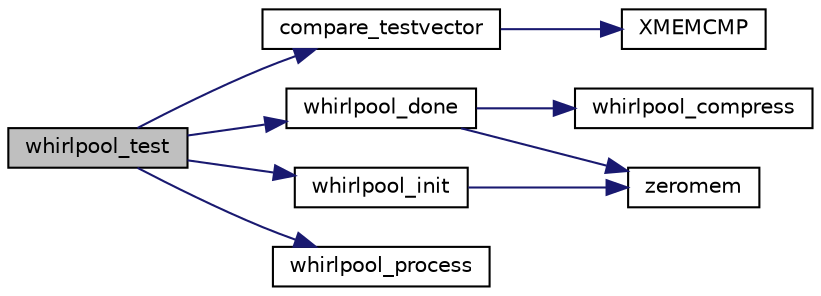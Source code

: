 digraph "whirlpool_test"
{
 // LATEX_PDF_SIZE
  edge [fontname="Helvetica",fontsize="10",labelfontname="Helvetica",labelfontsize="10"];
  node [fontname="Helvetica",fontsize="10",shape=record];
  rankdir="LR";
  Node16 [label="whirlpool_test",height=0.2,width=0.4,color="black", fillcolor="grey75", style="filled", fontcolor="black",tooltip="Self-test the hash."];
  Node16 -> Node17 [color="midnightblue",fontsize="10",style="solid",fontname="Helvetica"];
  Node17 [label="compare_testvector",height=0.2,width=0.4,color="black", fillcolor="white", style="filled",URL="$tomcrypt__misc_8h.html#a7764a7f27897c6182335752df00b5f8e",tooltip="Compare two test-vectors."];
  Node17 -> Node18 [color="midnightblue",fontsize="10",style="solid",fontname="Helvetica"];
  Node18 [label="XMEMCMP",height=0.2,width=0.4,color="black", fillcolor="white", style="filled",URL="$tomcrypt__cfg_8h.html#a372b974ec0ac07abcd55297554fe540f",tooltip=" "];
  Node16 -> Node19 [color="midnightblue",fontsize="10",style="solid",fontname="Helvetica"];
  Node19 [label="whirlpool_done",height=0.2,width=0.4,color="black", fillcolor="white", style="filled",URL="$whirl_8c.html#a4da4cb07ed14ccdaa27c3296ad18360a",tooltip="Terminate the hash to get the digest."];
  Node19 -> Node20 [color="midnightblue",fontsize="10",style="solid",fontname="Helvetica"];
  Node20 [label="whirlpool_compress",height=0.2,width=0.4,color="black", fillcolor="white", style="filled",URL="$whirl_8c.html#aab89b6b818b850f76b3f61f368d2b48d",tooltip=" "];
  Node19 -> Node21 [color="midnightblue",fontsize="10",style="solid",fontname="Helvetica"];
  Node21 [label="zeromem",height=0.2,width=0.4,color="black", fillcolor="white", style="filled",URL="$tomcrypt__misc_8h.html#a63b6e188713790263bfd3612fe8b398f",tooltip="Zero a block of memory."];
  Node16 -> Node22 [color="midnightblue",fontsize="10",style="solid",fontname="Helvetica"];
  Node22 [label="whirlpool_init",height=0.2,width=0.4,color="black", fillcolor="white", style="filled",URL="$whirl_8c.html#aa97be69799fe7c84d07a95320c677fbe",tooltip="Initialize the hash state."];
  Node22 -> Node21 [color="midnightblue",fontsize="10",style="solid",fontname="Helvetica"];
  Node16 -> Node23 [color="midnightblue",fontsize="10",style="solid",fontname="Helvetica"];
  Node23 [label="whirlpool_process",height=0.2,width=0.4,color="black", fillcolor="white", style="filled",URL="$whirl_8c.html#a2bfcaff63f1b0092a2759eae755f91c2",tooltip="Process a block of memory though the hash."];
}
